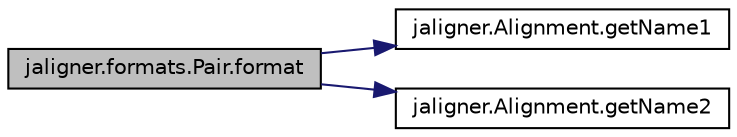 digraph "jaligner.formats.Pair.format"
{
  edge [fontname="Helvetica",fontsize="10",labelfontname="Helvetica",labelfontsize="10"];
  node [fontname="Helvetica",fontsize="10",shape=record];
  rankdir="LR";
  Node1 [label="jaligner.formats.Pair.format",height=0.2,width=0.4,color="black", fillcolor="grey75", style="filled" fontcolor="black"];
  Node1 -> Node2 [color="midnightblue",fontsize="10",style="solid",fontname="Helvetica"];
  Node2 [label="jaligner.Alignment.getName1",height=0.2,width=0.4,color="black", fillcolor="white", style="filled",URL="$classjaligner_1_1_alignment.html#adc95ebcd08efadf95a1c215d90100578"];
  Node1 -> Node3 [color="midnightblue",fontsize="10",style="solid",fontname="Helvetica"];
  Node3 [label="jaligner.Alignment.getName2",height=0.2,width=0.4,color="black", fillcolor="white", style="filled",URL="$classjaligner_1_1_alignment.html#ad656149e70e23a2f007bb543d0d393d8"];
}
